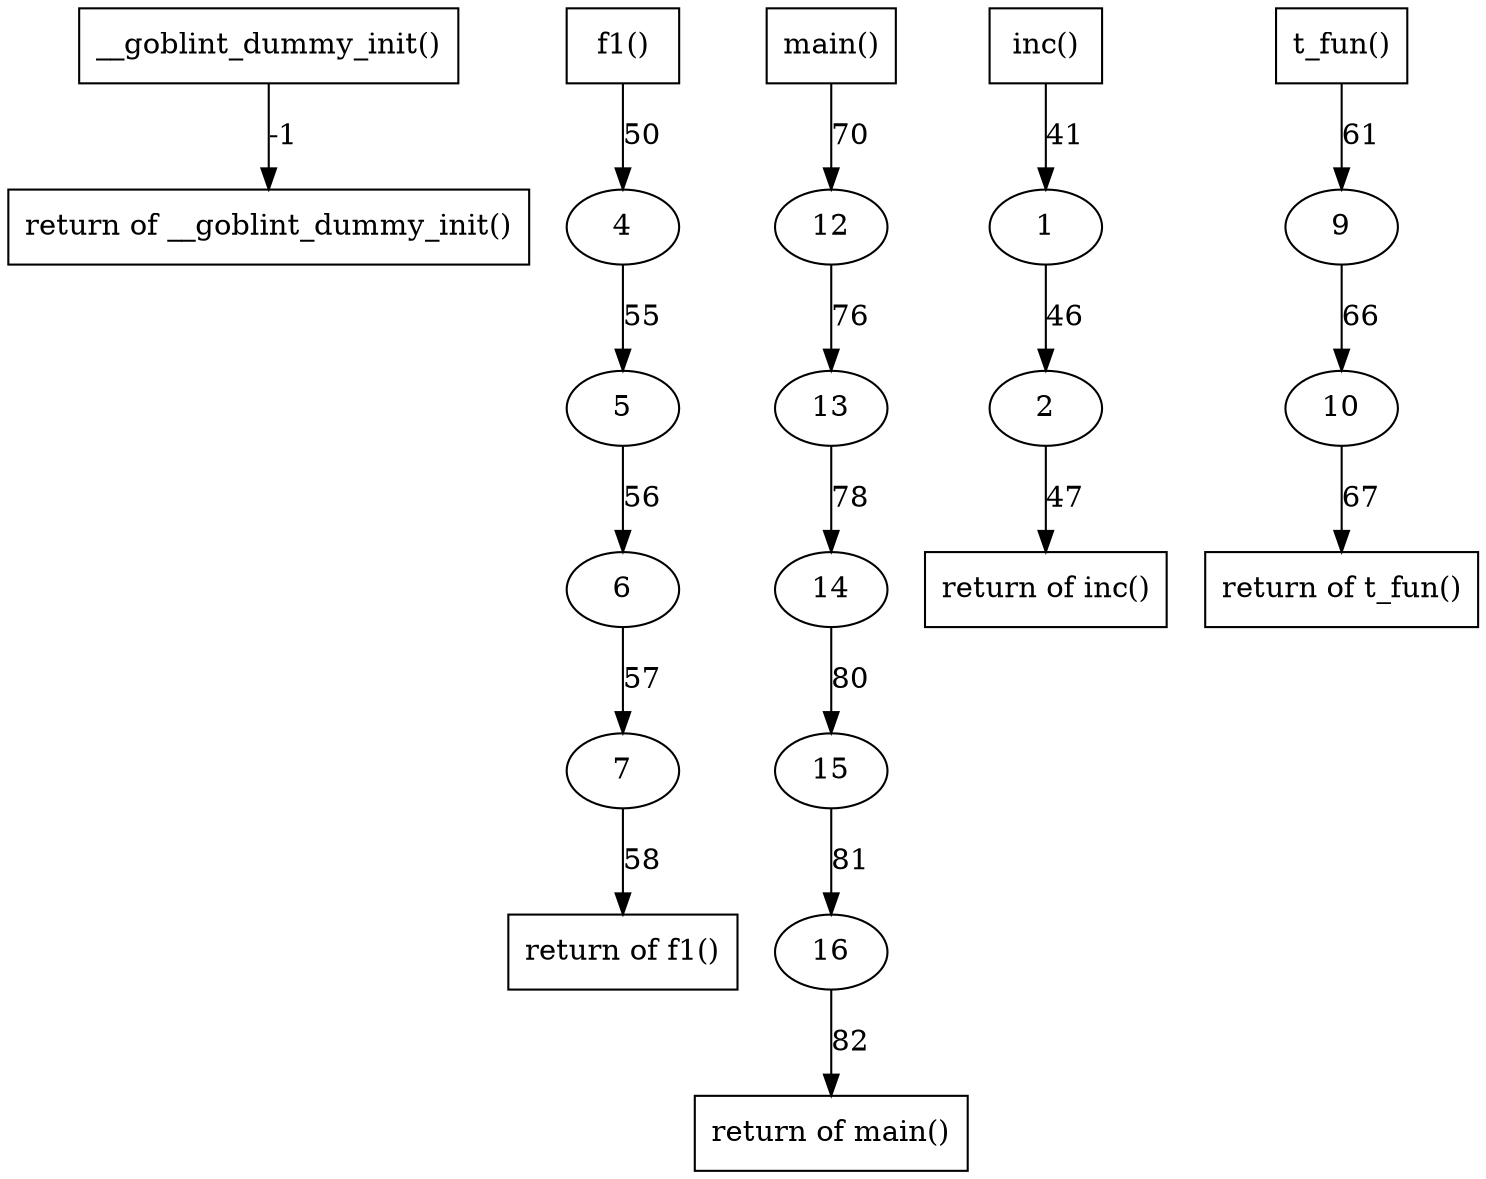 digraph cfg {
	node [];
	fun3 -> ret3 [label = "-1"] ;
	7 -> ret338 [label = "58"] ;
	13 -> 14 [label = "78"] ;
	2 -> ret336 [label = "47"] ;
	4 -> 5 [label = "55"] ;
	1 -> 2 [label = "46"] ;
	fun343 -> 12 [label = "70"] ;
	fun340 -> 9 [label = "61"] ;
	fun338 -> 4 [label = "50"] ;
	16 -> ret343 [label = "82"] ;
	12 -> 13 [label = "76"] ;
	15 -> 16 [label = "81"] ;
	6 -> 7 [label = "57"] ;
	14 -> 15 [label = "80"] ;
	9 -> 10 [label = "66"] ;
	10 -> ret340 [label = "67"] ;
	fun336 -> 1 [label = "41"] ;
	5 -> 6 [label = "56"] ;
	ret3 [label="return of __goblint_dummy_init()",shape=box];
	fun338 [label="f1()",shape=box];
	ret338 [label="return of f1()",shape=box];
	14 [];
	ret336 [label="return of inc()",shape=box];
	5 [];
	fun336 [label="inc()",shape=box];
	fun340 [label="t_fun()",shape=box];
	2 [];
	12 [];
	9 [];
	4 [];
	ret343 [label="return of main()",shape=box];
	fun343 [label="main()",shape=box];
	13 [];
	16 [];
	7 [];
	10 [];
	15 [];
	fun3 [label="__goblint_dummy_init()",shape=box];
	ret340 [label="return of t_fun()",shape=box];
	1 [];
	6 [];
}
